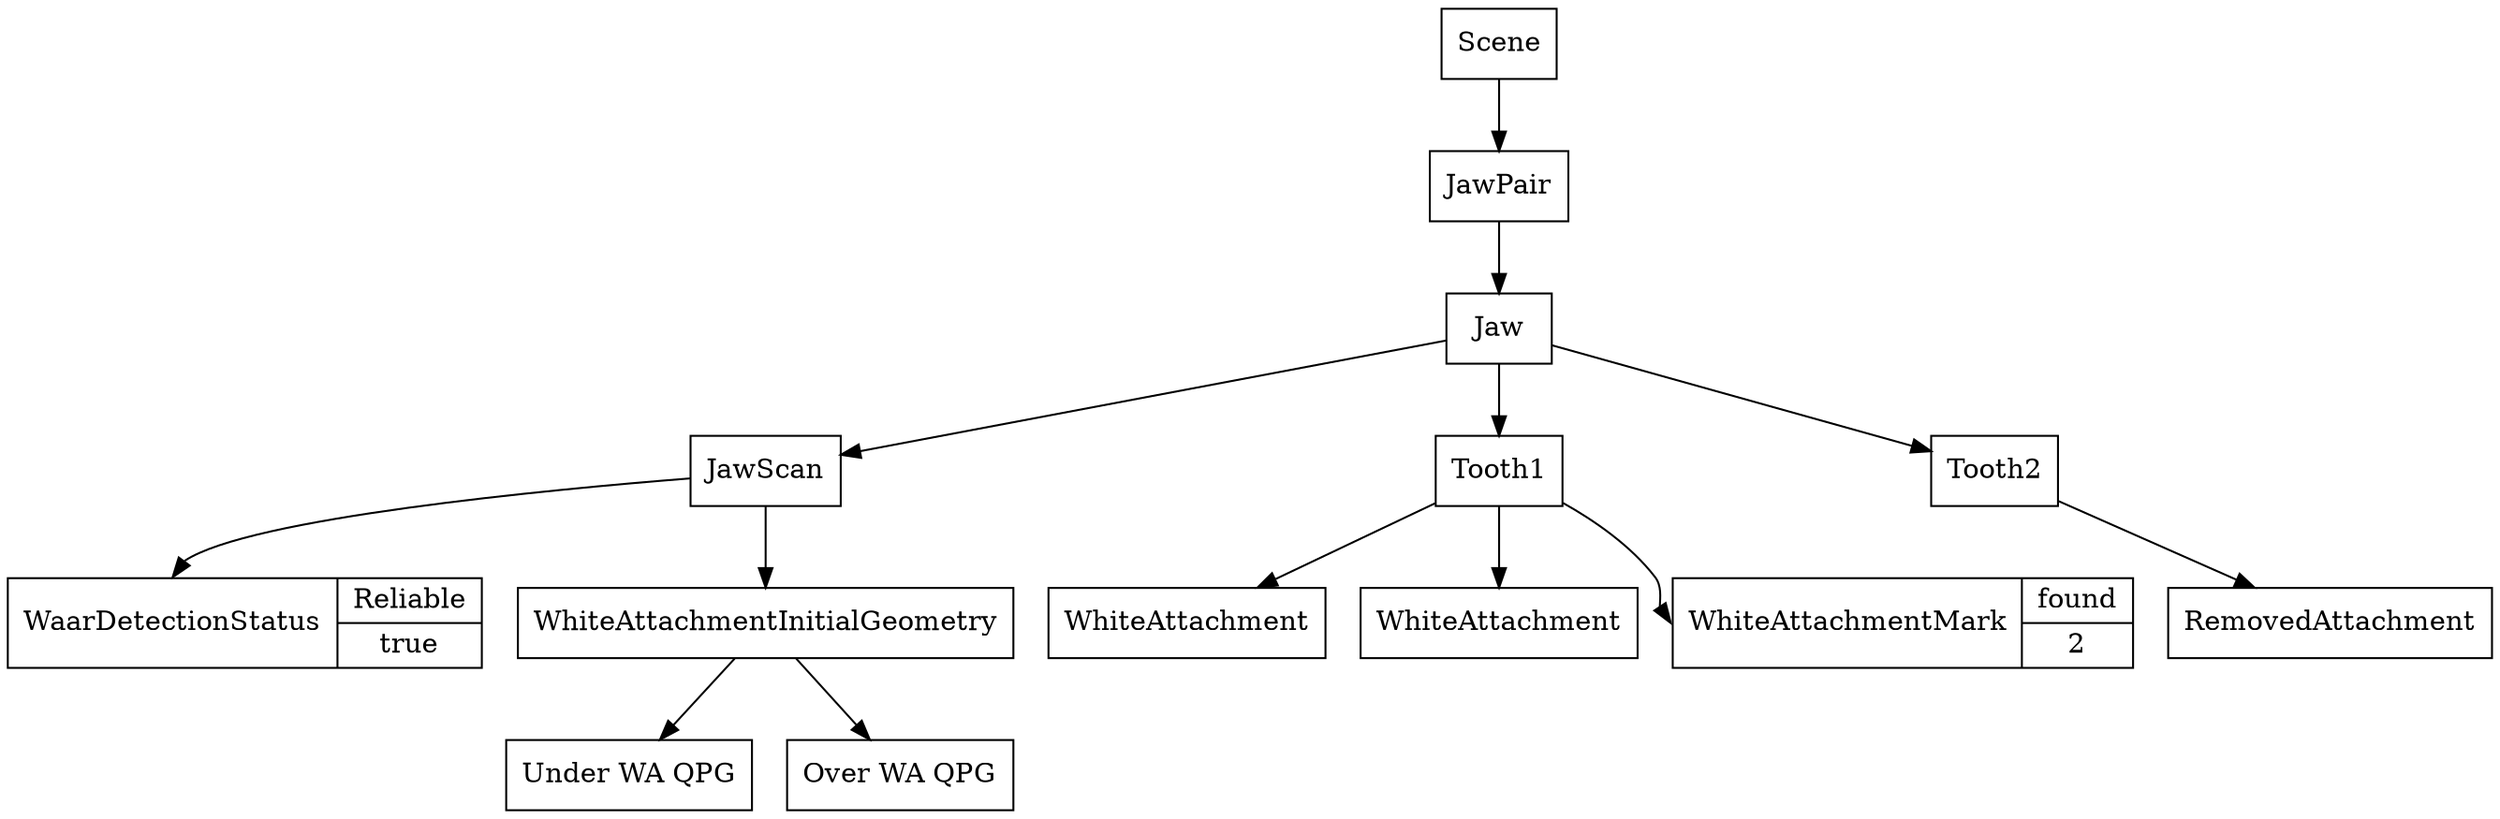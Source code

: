digraph WhiteAttachments {
    node [shape=record];
    Scene -> JawPair -> Jaw -> JawScan;
    
    status [label="<detectstatus>WaarDetectionStatus | {Reliable | true}"];
   
    JawScan -> status:detectstatus;
    
    WAInitialGeometry1 [label="WhiteAttachmentInitialGeometry"];
    WAUnderGeom1 [label = "Under WA QPG"];
    WAOverGeom1 [label = "Over WA QPG"];
    WAInitialGeometry1 -> {WAUnderGeom1, WAOverGeom1};
    JawScan -> WAInitialGeometry1;
    Jaw -> {Tooth1, Tooth2};
    WhiteAttachment1[label = "WhiteAttachment"];
    WhiteAttachment2[label = "WhiteAttachment"];
    Tooth1 -> {WhiteAttachment1, WhiteAttachment2};
    WAMark1 [label = "<WAMark>WhiteAttachmentMark|{found|2}"];
    Tooth1 -> WAMark1:WAMark;
    Tooth2 -> RemovedAttachment;
}